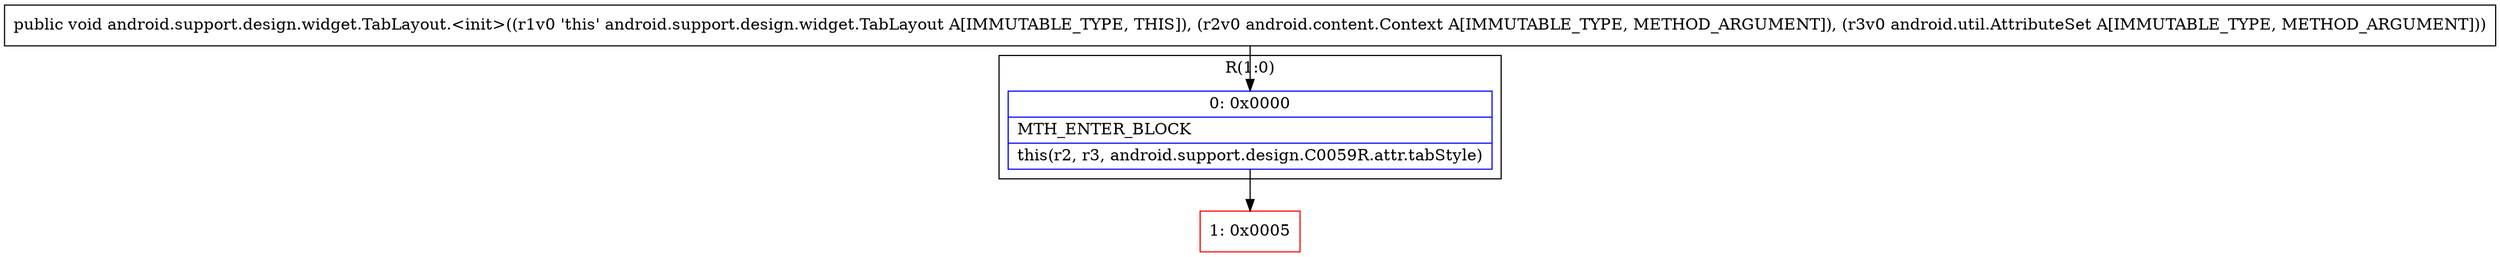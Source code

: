 digraph "CFG forandroid.support.design.widget.TabLayout.\<init\>(Landroid\/content\/Context;Landroid\/util\/AttributeSet;)V" {
subgraph cluster_Region_836654122 {
label = "R(1:0)";
node [shape=record,color=blue];
Node_0 [shape=record,label="{0\:\ 0x0000|MTH_ENTER_BLOCK\l|this(r2, r3, android.support.design.C0059R.attr.tabStyle)\l}"];
}
Node_1 [shape=record,color=red,label="{1\:\ 0x0005}"];
MethodNode[shape=record,label="{public void android.support.design.widget.TabLayout.\<init\>((r1v0 'this' android.support.design.widget.TabLayout A[IMMUTABLE_TYPE, THIS]), (r2v0 android.content.Context A[IMMUTABLE_TYPE, METHOD_ARGUMENT]), (r3v0 android.util.AttributeSet A[IMMUTABLE_TYPE, METHOD_ARGUMENT])) }"];
MethodNode -> Node_0;
Node_0 -> Node_1;
}

